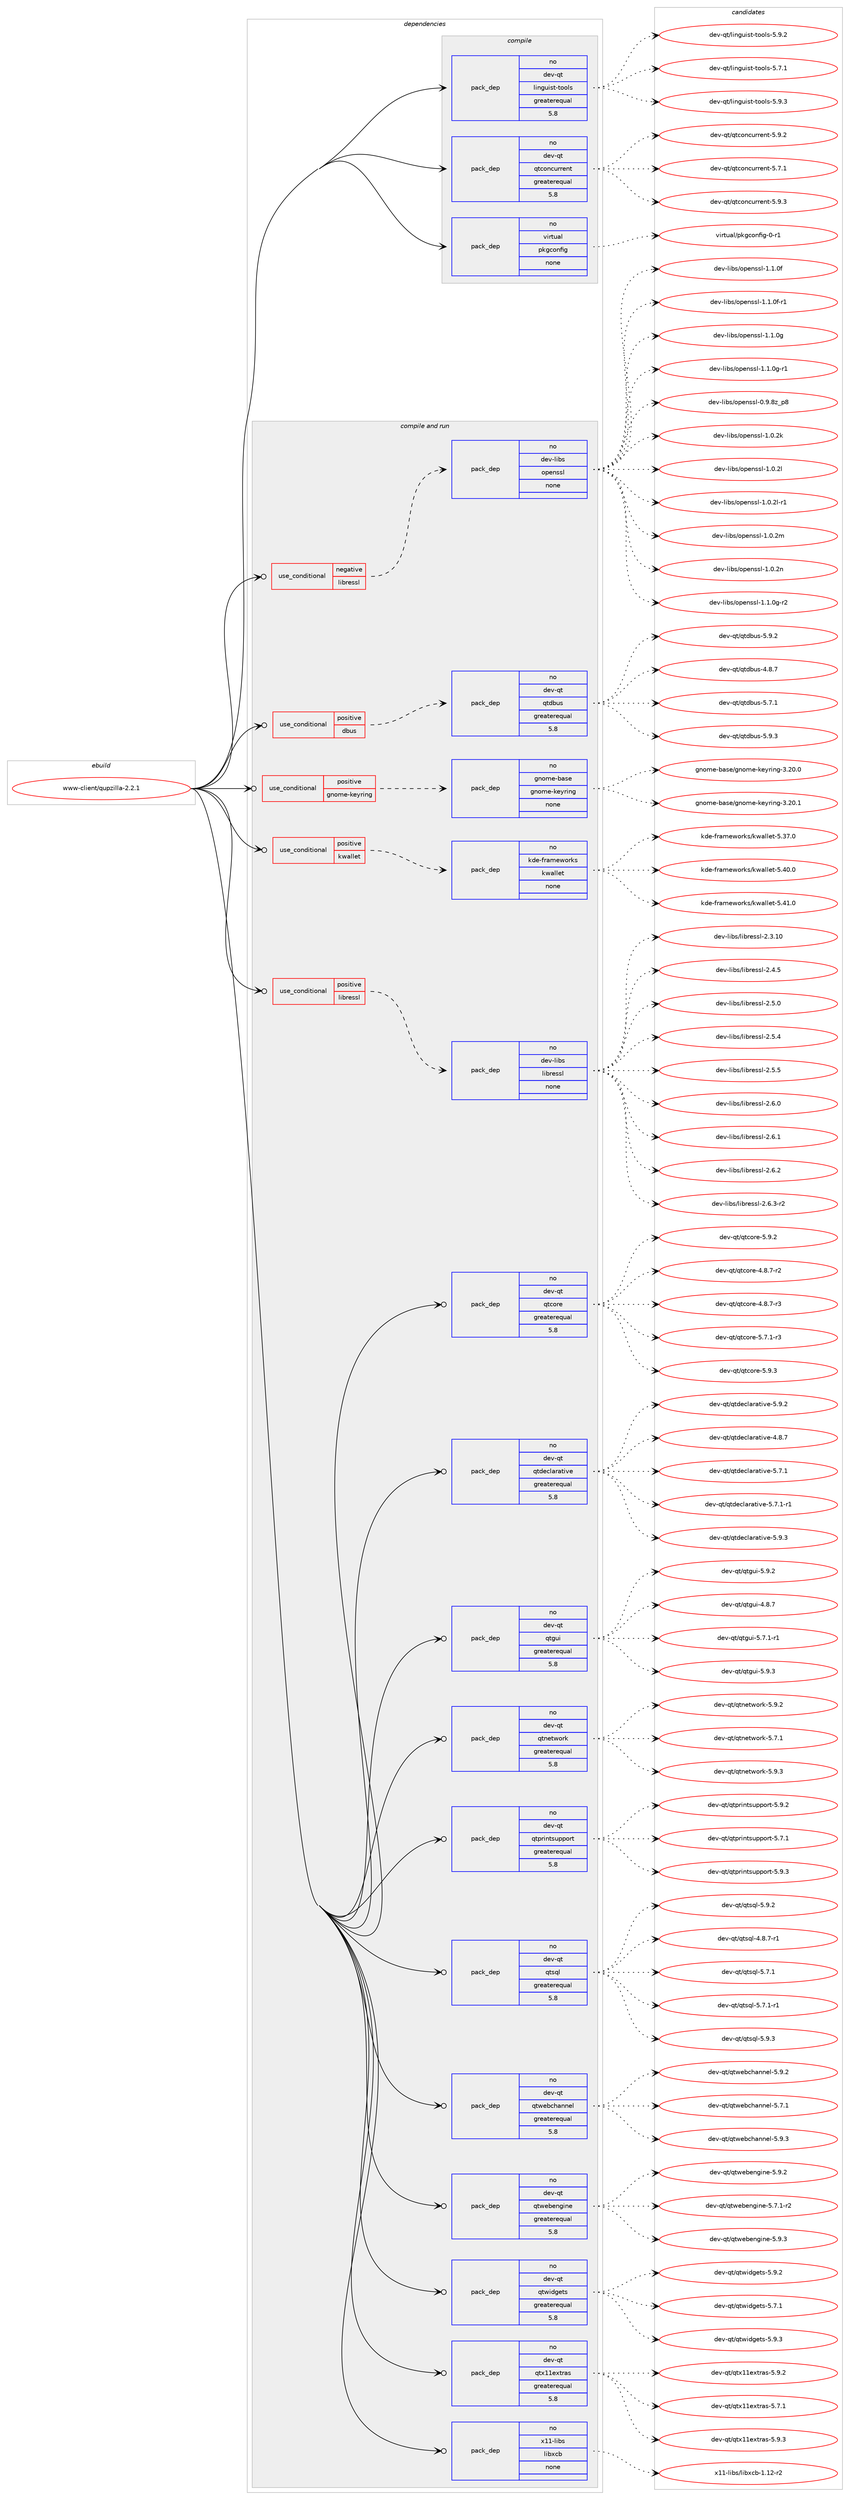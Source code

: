 digraph prolog {

# *************
# Graph options
# *************

newrank=true;
concentrate=true;
compound=true;
graph [rankdir=LR,fontname=Helvetica,fontsize=10,ranksep=1.5];#, ranksep=2.5, nodesep=0.2];
edge  [arrowhead=vee];
node  [fontname=Helvetica,fontsize=10];

# **********
# The ebuild
# **********

subgraph cluster_leftcol {
color=gray;
rank=same;
label=<<i>ebuild</i>>;
id [label="www-client/qupzilla-2.2.1", color=red, width=4, href="../www-client/qupzilla-2.2.1.svg"];
}

# ****************
# The dependencies
# ****************

subgraph cluster_midcol {
color=gray;
label=<<i>dependencies</i>>;
subgraph cluster_compile {
fillcolor="#eeeeee";
style=filled;
label=<<i>compile</i>>;
subgraph pack3807 {
dependency4101 [label=<<TABLE BORDER="0" CELLBORDER="1" CELLSPACING="0" CELLPADDING="4" WIDTH="220"><TR><TD ROWSPAN="6" CELLPADDING="30">pack_dep</TD></TR><TR><TD WIDTH="110">no</TD></TR><TR><TD>dev-qt</TD></TR><TR><TD>linguist-tools</TD></TR><TR><TD>greaterequal</TD></TR><TR><TD>5.8</TD></TR></TABLE>>, shape=none, color=blue];
}
id:e -> dependency4101:w [weight=20,style="solid",arrowhead="vee"];
subgraph pack3808 {
dependency4102 [label=<<TABLE BORDER="0" CELLBORDER="1" CELLSPACING="0" CELLPADDING="4" WIDTH="220"><TR><TD ROWSPAN="6" CELLPADDING="30">pack_dep</TD></TR><TR><TD WIDTH="110">no</TD></TR><TR><TD>dev-qt</TD></TR><TR><TD>qtconcurrent</TD></TR><TR><TD>greaterequal</TD></TR><TR><TD>5.8</TD></TR></TABLE>>, shape=none, color=blue];
}
id:e -> dependency4102:w [weight=20,style="solid",arrowhead="vee"];
subgraph pack3809 {
dependency4103 [label=<<TABLE BORDER="0" CELLBORDER="1" CELLSPACING="0" CELLPADDING="4" WIDTH="220"><TR><TD ROWSPAN="6" CELLPADDING="30">pack_dep</TD></TR><TR><TD WIDTH="110">no</TD></TR><TR><TD>virtual</TD></TR><TR><TD>pkgconfig</TD></TR><TR><TD>none</TD></TR><TR><TD></TD></TR></TABLE>>, shape=none, color=blue];
}
id:e -> dependency4103:w [weight=20,style="solid",arrowhead="vee"];
}
subgraph cluster_compileandrun {
fillcolor="#eeeeee";
style=filled;
label=<<i>compile and run</i>>;
subgraph cond246 {
dependency4104 [label=<<TABLE BORDER="0" CELLBORDER="1" CELLSPACING="0" CELLPADDING="4"><TR><TD ROWSPAN="3" CELLPADDING="10">use_conditional</TD></TR><TR><TD>negative</TD></TR><TR><TD>libressl</TD></TR></TABLE>>, shape=none, color=red];
subgraph pack3810 {
dependency4105 [label=<<TABLE BORDER="0" CELLBORDER="1" CELLSPACING="0" CELLPADDING="4" WIDTH="220"><TR><TD ROWSPAN="6" CELLPADDING="30">pack_dep</TD></TR><TR><TD WIDTH="110">no</TD></TR><TR><TD>dev-libs</TD></TR><TR><TD>openssl</TD></TR><TR><TD>none</TD></TR><TR><TD></TD></TR></TABLE>>, shape=none, color=blue];
}
dependency4104:e -> dependency4105:w [weight=20,style="dashed",arrowhead="vee"];
}
id:e -> dependency4104:w [weight=20,style="solid",arrowhead="odotvee"];
subgraph cond247 {
dependency4106 [label=<<TABLE BORDER="0" CELLBORDER="1" CELLSPACING="0" CELLPADDING="4"><TR><TD ROWSPAN="3" CELLPADDING="10">use_conditional</TD></TR><TR><TD>positive</TD></TR><TR><TD>dbus</TD></TR></TABLE>>, shape=none, color=red];
subgraph pack3811 {
dependency4107 [label=<<TABLE BORDER="0" CELLBORDER="1" CELLSPACING="0" CELLPADDING="4" WIDTH="220"><TR><TD ROWSPAN="6" CELLPADDING="30">pack_dep</TD></TR><TR><TD WIDTH="110">no</TD></TR><TR><TD>dev-qt</TD></TR><TR><TD>qtdbus</TD></TR><TR><TD>greaterequal</TD></TR><TR><TD>5.8</TD></TR></TABLE>>, shape=none, color=blue];
}
dependency4106:e -> dependency4107:w [weight=20,style="dashed",arrowhead="vee"];
}
id:e -> dependency4106:w [weight=20,style="solid",arrowhead="odotvee"];
subgraph cond248 {
dependency4108 [label=<<TABLE BORDER="0" CELLBORDER="1" CELLSPACING="0" CELLPADDING="4"><TR><TD ROWSPAN="3" CELLPADDING="10">use_conditional</TD></TR><TR><TD>positive</TD></TR><TR><TD>gnome-keyring</TD></TR></TABLE>>, shape=none, color=red];
subgraph pack3812 {
dependency4109 [label=<<TABLE BORDER="0" CELLBORDER="1" CELLSPACING="0" CELLPADDING="4" WIDTH="220"><TR><TD ROWSPAN="6" CELLPADDING="30">pack_dep</TD></TR><TR><TD WIDTH="110">no</TD></TR><TR><TD>gnome-base</TD></TR><TR><TD>gnome-keyring</TD></TR><TR><TD>none</TD></TR><TR><TD></TD></TR></TABLE>>, shape=none, color=blue];
}
dependency4108:e -> dependency4109:w [weight=20,style="dashed",arrowhead="vee"];
}
id:e -> dependency4108:w [weight=20,style="solid",arrowhead="odotvee"];
subgraph cond249 {
dependency4110 [label=<<TABLE BORDER="0" CELLBORDER="1" CELLSPACING="0" CELLPADDING="4"><TR><TD ROWSPAN="3" CELLPADDING="10">use_conditional</TD></TR><TR><TD>positive</TD></TR><TR><TD>kwallet</TD></TR></TABLE>>, shape=none, color=red];
subgraph pack3813 {
dependency4111 [label=<<TABLE BORDER="0" CELLBORDER="1" CELLSPACING="0" CELLPADDING="4" WIDTH="220"><TR><TD ROWSPAN="6" CELLPADDING="30">pack_dep</TD></TR><TR><TD WIDTH="110">no</TD></TR><TR><TD>kde-frameworks</TD></TR><TR><TD>kwallet</TD></TR><TR><TD>none</TD></TR><TR><TD></TD></TR></TABLE>>, shape=none, color=blue];
}
dependency4110:e -> dependency4111:w [weight=20,style="dashed",arrowhead="vee"];
}
id:e -> dependency4110:w [weight=20,style="solid",arrowhead="odotvee"];
subgraph cond250 {
dependency4112 [label=<<TABLE BORDER="0" CELLBORDER="1" CELLSPACING="0" CELLPADDING="4"><TR><TD ROWSPAN="3" CELLPADDING="10">use_conditional</TD></TR><TR><TD>positive</TD></TR><TR><TD>libressl</TD></TR></TABLE>>, shape=none, color=red];
subgraph pack3814 {
dependency4113 [label=<<TABLE BORDER="0" CELLBORDER="1" CELLSPACING="0" CELLPADDING="4" WIDTH="220"><TR><TD ROWSPAN="6" CELLPADDING="30">pack_dep</TD></TR><TR><TD WIDTH="110">no</TD></TR><TR><TD>dev-libs</TD></TR><TR><TD>libressl</TD></TR><TR><TD>none</TD></TR><TR><TD></TD></TR></TABLE>>, shape=none, color=blue];
}
dependency4112:e -> dependency4113:w [weight=20,style="dashed",arrowhead="vee"];
}
id:e -> dependency4112:w [weight=20,style="solid",arrowhead="odotvee"];
subgraph pack3815 {
dependency4114 [label=<<TABLE BORDER="0" CELLBORDER="1" CELLSPACING="0" CELLPADDING="4" WIDTH="220"><TR><TD ROWSPAN="6" CELLPADDING="30">pack_dep</TD></TR><TR><TD WIDTH="110">no</TD></TR><TR><TD>dev-qt</TD></TR><TR><TD>qtcore</TD></TR><TR><TD>greaterequal</TD></TR><TR><TD>5.8</TD></TR></TABLE>>, shape=none, color=blue];
}
id:e -> dependency4114:w [weight=20,style="solid",arrowhead="odotvee"];
subgraph pack3816 {
dependency4115 [label=<<TABLE BORDER="0" CELLBORDER="1" CELLSPACING="0" CELLPADDING="4" WIDTH="220"><TR><TD ROWSPAN="6" CELLPADDING="30">pack_dep</TD></TR><TR><TD WIDTH="110">no</TD></TR><TR><TD>dev-qt</TD></TR><TR><TD>qtdeclarative</TD></TR><TR><TD>greaterequal</TD></TR><TR><TD>5.8</TD></TR></TABLE>>, shape=none, color=blue];
}
id:e -> dependency4115:w [weight=20,style="solid",arrowhead="odotvee"];
subgraph pack3817 {
dependency4116 [label=<<TABLE BORDER="0" CELLBORDER="1" CELLSPACING="0" CELLPADDING="4" WIDTH="220"><TR><TD ROWSPAN="6" CELLPADDING="30">pack_dep</TD></TR><TR><TD WIDTH="110">no</TD></TR><TR><TD>dev-qt</TD></TR><TR><TD>qtgui</TD></TR><TR><TD>greaterequal</TD></TR><TR><TD>5.8</TD></TR></TABLE>>, shape=none, color=blue];
}
id:e -> dependency4116:w [weight=20,style="solid",arrowhead="odotvee"];
subgraph pack3818 {
dependency4117 [label=<<TABLE BORDER="0" CELLBORDER="1" CELLSPACING="0" CELLPADDING="4" WIDTH="220"><TR><TD ROWSPAN="6" CELLPADDING="30">pack_dep</TD></TR><TR><TD WIDTH="110">no</TD></TR><TR><TD>dev-qt</TD></TR><TR><TD>qtnetwork</TD></TR><TR><TD>greaterequal</TD></TR><TR><TD>5.8</TD></TR></TABLE>>, shape=none, color=blue];
}
id:e -> dependency4117:w [weight=20,style="solid",arrowhead="odotvee"];
subgraph pack3819 {
dependency4118 [label=<<TABLE BORDER="0" CELLBORDER="1" CELLSPACING="0" CELLPADDING="4" WIDTH="220"><TR><TD ROWSPAN="6" CELLPADDING="30">pack_dep</TD></TR><TR><TD WIDTH="110">no</TD></TR><TR><TD>dev-qt</TD></TR><TR><TD>qtprintsupport</TD></TR><TR><TD>greaterequal</TD></TR><TR><TD>5.8</TD></TR></TABLE>>, shape=none, color=blue];
}
id:e -> dependency4118:w [weight=20,style="solid",arrowhead="odotvee"];
subgraph pack3820 {
dependency4119 [label=<<TABLE BORDER="0" CELLBORDER="1" CELLSPACING="0" CELLPADDING="4" WIDTH="220"><TR><TD ROWSPAN="6" CELLPADDING="30">pack_dep</TD></TR><TR><TD WIDTH="110">no</TD></TR><TR><TD>dev-qt</TD></TR><TR><TD>qtsql</TD></TR><TR><TD>greaterequal</TD></TR><TR><TD>5.8</TD></TR></TABLE>>, shape=none, color=blue];
}
id:e -> dependency4119:w [weight=20,style="solid",arrowhead="odotvee"];
subgraph pack3821 {
dependency4120 [label=<<TABLE BORDER="0" CELLBORDER="1" CELLSPACING="0" CELLPADDING="4" WIDTH="220"><TR><TD ROWSPAN="6" CELLPADDING="30">pack_dep</TD></TR><TR><TD WIDTH="110">no</TD></TR><TR><TD>dev-qt</TD></TR><TR><TD>qtwebchannel</TD></TR><TR><TD>greaterequal</TD></TR><TR><TD>5.8</TD></TR></TABLE>>, shape=none, color=blue];
}
id:e -> dependency4120:w [weight=20,style="solid",arrowhead="odotvee"];
subgraph pack3822 {
dependency4121 [label=<<TABLE BORDER="0" CELLBORDER="1" CELLSPACING="0" CELLPADDING="4" WIDTH="220"><TR><TD ROWSPAN="6" CELLPADDING="30">pack_dep</TD></TR><TR><TD WIDTH="110">no</TD></TR><TR><TD>dev-qt</TD></TR><TR><TD>qtwebengine</TD></TR><TR><TD>greaterequal</TD></TR><TR><TD>5.8</TD></TR></TABLE>>, shape=none, color=blue];
}
id:e -> dependency4121:w [weight=20,style="solid",arrowhead="odotvee"];
subgraph pack3823 {
dependency4122 [label=<<TABLE BORDER="0" CELLBORDER="1" CELLSPACING="0" CELLPADDING="4" WIDTH="220"><TR><TD ROWSPAN="6" CELLPADDING="30">pack_dep</TD></TR><TR><TD WIDTH="110">no</TD></TR><TR><TD>dev-qt</TD></TR><TR><TD>qtwidgets</TD></TR><TR><TD>greaterequal</TD></TR><TR><TD>5.8</TD></TR></TABLE>>, shape=none, color=blue];
}
id:e -> dependency4122:w [weight=20,style="solid",arrowhead="odotvee"];
subgraph pack3824 {
dependency4123 [label=<<TABLE BORDER="0" CELLBORDER="1" CELLSPACING="0" CELLPADDING="4" WIDTH="220"><TR><TD ROWSPAN="6" CELLPADDING="30">pack_dep</TD></TR><TR><TD WIDTH="110">no</TD></TR><TR><TD>dev-qt</TD></TR><TR><TD>qtx11extras</TD></TR><TR><TD>greaterequal</TD></TR><TR><TD>5.8</TD></TR></TABLE>>, shape=none, color=blue];
}
id:e -> dependency4123:w [weight=20,style="solid",arrowhead="odotvee"];
subgraph pack3825 {
dependency4124 [label=<<TABLE BORDER="0" CELLBORDER="1" CELLSPACING="0" CELLPADDING="4" WIDTH="220"><TR><TD ROWSPAN="6" CELLPADDING="30">pack_dep</TD></TR><TR><TD WIDTH="110">no</TD></TR><TR><TD>x11-libs</TD></TR><TR><TD>libxcb</TD></TR><TR><TD>none</TD></TR><TR><TD></TD></TR></TABLE>>, shape=none, color=blue];
}
id:e -> dependency4124:w [weight=20,style="solid",arrowhead="odotvee"];
}
subgraph cluster_run {
fillcolor="#eeeeee";
style=filled;
label=<<i>run</i>>;
}
}

# **************
# The candidates
# **************

subgraph cluster_choices {
rank=same;
color=gray;
label=<<i>candidates</i>>;

subgraph choice3807 {
color=black;
nodesep=1;
choice100101118451131164710810511010311710511511645116111111108115455346574650 [label="dev-qt/linguist-tools-5.9.2", color=red, width=4,href="../dev-qt/linguist-tools-5.9.2.svg"];
choice100101118451131164710810511010311710511511645116111111108115455346554649 [label="dev-qt/linguist-tools-5.7.1", color=red, width=4,href="../dev-qt/linguist-tools-5.7.1.svg"];
choice100101118451131164710810511010311710511511645116111111108115455346574651 [label="dev-qt/linguist-tools-5.9.3", color=red, width=4,href="../dev-qt/linguist-tools-5.9.3.svg"];
dependency4101:e -> choice100101118451131164710810511010311710511511645116111111108115455346574650:w [style=dotted,weight="100"];
dependency4101:e -> choice100101118451131164710810511010311710511511645116111111108115455346554649:w [style=dotted,weight="100"];
dependency4101:e -> choice100101118451131164710810511010311710511511645116111111108115455346574651:w [style=dotted,weight="100"];
}
subgraph choice3808 {
color=black;
nodesep=1;
choice10010111845113116471131169911111099117114114101110116455346574650 [label="dev-qt/qtconcurrent-5.9.2", color=red, width=4,href="../dev-qt/qtconcurrent-5.9.2.svg"];
choice10010111845113116471131169911111099117114114101110116455346554649 [label="dev-qt/qtconcurrent-5.7.1", color=red, width=4,href="../dev-qt/qtconcurrent-5.7.1.svg"];
choice10010111845113116471131169911111099117114114101110116455346574651 [label="dev-qt/qtconcurrent-5.9.3", color=red, width=4,href="../dev-qt/qtconcurrent-5.9.3.svg"];
dependency4102:e -> choice10010111845113116471131169911111099117114114101110116455346574650:w [style=dotted,weight="100"];
dependency4102:e -> choice10010111845113116471131169911111099117114114101110116455346554649:w [style=dotted,weight="100"];
dependency4102:e -> choice10010111845113116471131169911111099117114114101110116455346574651:w [style=dotted,weight="100"];
}
subgraph choice3809 {
color=black;
nodesep=1;
choice11810511411611797108471121071039911111010210510345484511449 [label="virtual/pkgconfig-0-r1", color=red, width=4,href="../virtual/pkgconfig-0-r1.svg"];
dependency4103:e -> choice11810511411611797108471121071039911111010210510345484511449:w [style=dotted,weight="100"];
}
subgraph choice3810 {
color=black;
nodesep=1;
choice100101118451081059811547111112101110115115108454946494648102 [label="dev-libs/openssl-1.1.0f", color=red, width=4,href="../dev-libs/openssl-1.1.0f.svg"];
choice1001011184510810598115471111121011101151151084549464946481024511449 [label="dev-libs/openssl-1.1.0f-r1", color=red, width=4,href="../dev-libs/openssl-1.1.0f-r1.svg"];
choice100101118451081059811547111112101110115115108454946494648103 [label="dev-libs/openssl-1.1.0g", color=red, width=4,href="../dev-libs/openssl-1.1.0g.svg"];
choice1001011184510810598115471111121011101151151084549464946481034511449 [label="dev-libs/openssl-1.1.0g-r1", color=red, width=4,href="../dev-libs/openssl-1.1.0g-r1.svg"];
choice1001011184510810598115471111121011101151151084548465746561229511256 [label="dev-libs/openssl-0.9.8z_p8", color=red, width=4,href="../dev-libs/openssl-0.9.8z_p8.svg"];
choice100101118451081059811547111112101110115115108454946484650107 [label="dev-libs/openssl-1.0.2k", color=red, width=4,href="../dev-libs/openssl-1.0.2k.svg"];
choice100101118451081059811547111112101110115115108454946484650108 [label="dev-libs/openssl-1.0.2l", color=red, width=4,href="../dev-libs/openssl-1.0.2l.svg"];
choice1001011184510810598115471111121011101151151084549464846501084511449 [label="dev-libs/openssl-1.0.2l-r1", color=red, width=4,href="../dev-libs/openssl-1.0.2l-r1.svg"];
choice100101118451081059811547111112101110115115108454946484650109 [label="dev-libs/openssl-1.0.2m", color=red, width=4,href="../dev-libs/openssl-1.0.2m.svg"];
choice100101118451081059811547111112101110115115108454946484650110 [label="dev-libs/openssl-1.0.2n", color=red, width=4,href="../dev-libs/openssl-1.0.2n.svg"];
choice1001011184510810598115471111121011101151151084549464946481034511450 [label="dev-libs/openssl-1.1.0g-r2", color=red, width=4,href="../dev-libs/openssl-1.1.0g-r2.svg"];
dependency4105:e -> choice100101118451081059811547111112101110115115108454946494648102:w [style=dotted,weight="100"];
dependency4105:e -> choice1001011184510810598115471111121011101151151084549464946481024511449:w [style=dotted,weight="100"];
dependency4105:e -> choice100101118451081059811547111112101110115115108454946494648103:w [style=dotted,weight="100"];
dependency4105:e -> choice1001011184510810598115471111121011101151151084549464946481034511449:w [style=dotted,weight="100"];
dependency4105:e -> choice1001011184510810598115471111121011101151151084548465746561229511256:w [style=dotted,weight="100"];
dependency4105:e -> choice100101118451081059811547111112101110115115108454946484650107:w [style=dotted,weight="100"];
dependency4105:e -> choice100101118451081059811547111112101110115115108454946484650108:w [style=dotted,weight="100"];
dependency4105:e -> choice1001011184510810598115471111121011101151151084549464846501084511449:w [style=dotted,weight="100"];
dependency4105:e -> choice100101118451081059811547111112101110115115108454946484650109:w [style=dotted,weight="100"];
dependency4105:e -> choice100101118451081059811547111112101110115115108454946484650110:w [style=dotted,weight="100"];
dependency4105:e -> choice1001011184510810598115471111121011101151151084549464946481034511450:w [style=dotted,weight="100"];
}
subgraph choice3811 {
color=black;
nodesep=1;
choice100101118451131164711311610098117115455346574650 [label="dev-qt/qtdbus-5.9.2", color=red, width=4,href="../dev-qt/qtdbus-5.9.2.svg"];
choice100101118451131164711311610098117115455246564655 [label="dev-qt/qtdbus-4.8.7", color=red, width=4,href="../dev-qt/qtdbus-4.8.7.svg"];
choice100101118451131164711311610098117115455346554649 [label="dev-qt/qtdbus-5.7.1", color=red, width=4,href="../dev-qt/qtdbus-5.7.1.svg"];
choice100101118451131164711311610098117115455346574651 [label="dev-qt/qtdbus-5.9.3", color=red, width=4,href="../dev-qt/qtdbus-5.9.3.svg"];
dependency4107:e -> choice100101118451131164711311610098117115455346574650:w [style=dotted,weight="100"];
dependency4107:e -> choice100101118451131164711311610098117115455246564655:w [style=dotted,weight="100"];
dependency4107:e -> choice100101118451131164711311610098117115455346554649:w [style=dotted,weight="100"];
dependency4107:e -> choice100101118451131164711311610098117115455346574651:w [style=dotted,weight="100"];
}
subgraph choice3812 {
color=black;
nodesep=1;
choice103110111109101459897115101471031101111091014510710112111410511010345514650484648 [label="gnome-base/gnome-keyring-3.20.0", color=red, width=4,href="../gnome-base/gnome-keyring-3.20.0.svg"];
choice103110111109101459897115101471031101111091014510710112111410511010345514650484649 [label="gnome-base/gnome-keyring-3.20.1", color=red, width=4,href="../gnome-base/gnome-keyring-3.20.1.svg"];
dependency4109:e -> choice103110111109101459897115101471031101111091014510710112111410511010345514650484648:w [style=dotted,weight="100"];
dependency4109:e -> choice103110111109101459897115101471031101111091014510710112111410511010345514650484649:w [style=dotted,weight="100"];
}
subgraph choice3813 {
color=black;
nodesep=1;
choice1071001014510211497109101119111114107115471071199710810810111645534651554648 [label="kde-frameworks/kwallet-5.37.0", color=red, width=4,href="../kde-frameworks/kwallet-5.37.0.svg"];
choice1071001014510211497109101119111114107115471071199710810810111645534652484648 [label="kde-frameworks/kwallet-5.40.0", color=red, width=4,href="../kde-frameworks/kwallet-5.40.0.svg"];
choice1071001014510211497109101119111114107115471071199710810810111645534652494648 [label="kde-frameworks/kwallet-5.41.0", color=red, width=4,href="../kde-frameworks/kwallet-5.41.0.svg"];
dependency4111:e -> choice1071001014510211497109101119111114107115471071199710810810111645534651554648:w [style=dotted,weight="100"];
dependency4111:e -> choice1071001014510211497109101119111114107115471071199710810810111645534652484648:w [style=dotted,weight="100"];
dependency4111:e -> choice1071001014510211497109101119111114107115471071199710810810111645534652494648:w [style=dotted,weight="100"];
}
subgraph choice3814 {
color=black;
nodesep=1;
choice1001011184510810598115471081059811410111511510845504651464948 [label="dev-libs/libressl-2.3.10", color=red, width=4,href="../dev-libs/libressl-2.3.10.svg"];
choice10010111845108105981154710810598114101115115108455046524653 [label="dev-libs/libressl-2.4.5", color=red, width=4,href="../dev-libs/libressl-2.4.5.svg"];
choice10010111845108105981154710810598114101115115108455046534648 [label="dev-libs/libressl-2.5.0", color=red, width=4,href="../dev-libs/libressl-2.5.0.svg"];
choice10010111845108105981154710810598114101115115108455046534652 [label="dev-libs/libressl-2.5.4", color=red, width=4,href="../dev-libs/libressl-2.5.4.svg"];
choice10010111845108105981154710810598114101115115108455046534653 [label="dev-libs/libressl-2.5.5", color=red, width=4,href="../dev-libs/libressl-2.5.5.svg"];
choice10010111845108105981154710810598114101115115108455046544648 [label="dev-libs/libressl-2.6.0", color=red, width=4,href="../dev-libs/libressl-2.6.0.svg"];
choice10010111845108105981154710810598114101115115108455046544649 [label="dev-libs/libressl-2.6.1", color=red, width=4,href="../dev-libs/libressl-2.6.1.svg"];
choice10010111845108105981154710810598114101115115108455046544650 [label="dev-libs/libressl-2.6.2", color=red, width=4,href="../dev-libs/libressl-2.6.2.svg"];
choice100101118451081059811547108105981141011151151084550465446514511450 [label="dev-libs/libressl-2.6.3-r2", color=red, width=4,href="../dev-libs/libressl-2.6.3-r2.svg"];
dependency4113:e -> choice1001011184510810598115471081059811410111511510845504651464948:w [style=dotted,weight="100"];
dependency4113:e -> choice10010111845108105981154710810598114101115115108455046524653:w [style=dotted,weight="100"];
dependency4113:e -> choice10010111845108105981154710810598114101115115108455046534648:w [style=dotted,weight="100"];
dependency4113:e -> choice10010111845108105981154710810598114101115115108455046534652:w [style=dotted,weight="100"];
dependency4113:e -> choice10010111845108105981154710810598114101115115108455046534653:w [style=dotted,weight="100"];
dependency4113:e -> choice10010111845108105981154710810598114101115115108455046544648:w [style=dotted,weight="100"];
dependency4113:e -> choice10010111845108105981154710810598114101115115108455046544649:w [style=dotted,weight="100"];
dependency4113:e -> choice10010111845108105981154710810598114101115115108455046544650:w [style=dotted,weight="100"];
dependency4113:e -> choice100101118451081059811547108105981141011151151084550465446514511450:w [style=dotted,weight="100"];
}
subgraph choice3815 {
color=black;
nodesep=1;
choice100101118451131164711311699111114101455346574650 [label="dev-qt/qtcore-5.9.2", color=red, width=4,href="../dev-qt/qtcore-5.9.2.svg"];
choice1001011184511311647113116991111141014552465646554511450 [label="dev-qt/qtcore-4.8.7-r2", color=red, width=4,href="../dev-qt/qtcore-4.8.7-r2.svg"];
choice1001011184511311647113116991111141014552465646554511451 [label="dev-qt/qtcore-4.8.7-r3", color=red, width=4,href="../dev-qt/qtcore-4.8.7-r3.svg"];
choice1001011184511311647113116991111141014553465546494511451 [label="dev-qt/qtcore-5.7.1-r3", color=red, width=4,href="../dev-qt/qtcore-5.7.1-r3.svg"];
choice100101118451131164711311699111114101455346574651 [label="dev-qt/qtcore-5.9.3", color=red, width=4,href="../dev-qt/qtcore-5.9.3.svg"];
dependency4114:e -> choice100101118451131164711311699111114101455346574650:w [style=dotted,weight="100"];
dependency4114:e -> choice1001011184511311647113116991111141014552465646554511450:w [style=dotted,weight="100"];
dependency4114:e -> choice1001011184511311647113116991111141014552465646554511451:w [style=dotted,weight="100"];
dependency4114:e -> choice1001011184511311647113116991111141014553465546494511451:w [style=dotted,weight="100"];
dependency4114:e -> choice100101118451131164711311699111114101455346574651:w [style=dotted,weight="100"];
}
subgraph choice3816 {
color=black;
nodesep=1;
choice1001011184511311647113116100101991089711497116105118101455346574650 [label="dev-qt/qtdeclarative-5.9.2", color=red, width=4,href="../dev-qt/qtdeclarative-5.9.2.svg"];
choice1001011184511311647113116100101991089711497116105118101455246564655 [label="dev-qt/qtdeclarative-4.8.7", color=red, width=4,href="../dev-qt/qtdeclarative-4.8.7.svg"];
choice1001011184511311647113116100101991089711497116105118101455346554649 [label="dev-qt/qtdeclarative-5.7.1", color=red, width=4,href="../dev-qt/qtdeclarative-5.7.1.svg"];
choice10010111845113116471131161001019910897114971161051181014553465546494511449 [label="dev-qt/qtdeclarative-5.7.1-r1", color=red, width=4,href="../dev-qt/qtdeclarative-5.7.1-r1.svg"];
choice1001011184511311647113116100101991089711497116105118101455346574651 [label="dev-qt/qtdeclarative-5.9.3", color=red, width=4,href="../dev-qt/qtdeclarative-5.9.3.svg"];
dependency4115:e -> choice1001011184511311647113116100101991089711497116105118101455346574650:w [style=dotted,weight="100"];
dependency4115:e -> choice1001011184511311647113116100101991089711497116105118101455246564655:w [style=dotted,weight="100"];
dependency4115:e -> choice1001011184511311647113116100101991089711497116105118101455346554649:w [style=dotted,weight="100"];
dependency4115:e -> choice10010111845113116471131161001019910897114971161051181014553465546494511449:w [style=dotted,weight="100"];
dependency4115:e -> choice1001011184511311647113116100101991089711497116105118101455346574651:w [style=dotted,weight="100"];
}
subgraph choice3817 {
color=black;
nodesep=1;
choice1001011184511311647113116103117105455346574650 [label="dev-qt/qtgui-5.9.2", color=red, width=4,href="../dev-qt/qtgui-5.9.2.svg"];
choice1001011184511311647113116103117105455246564655 [label="dev-qt/qtgui-4.8.7", color=red, width=4,href="../dev-qt/qtgui-4.8.7.svg"];
choice10010111845113116471131161031171054553465546494511449 [label="dev-qt/qtgui-5.7.1-r1", color=red, width=4,href="../dev-qt/qtgui-5.7.1-r1.svg"];
choice1001011184511311647113116103117105455346574651 [label="dev-qt/qtgui-5.9.3", color=red, width=4,href="../dev-qt/qtgui-5.9.3.svg"];
dependency4116:e -> choice1001011184511311647113116103117105455346574650:w [style=dotted,weight="100"];
dependency4116:e -> choice1001011184511311647113116103117105455246564655:w [style=dotted,weight="100"];
dependency4116:e -> choice10010111845113116471131161031171054553465546494511449:w [style=dotted,weight="100"];
dependency4116:e -> choice1001011184511311647113116103117105455346574651:w [style=dotted,weight="100"];
}
subgraph choice3818 {
color=black;
nodesep=1;
choice1001011184511311647113116110101116119111114107455346574650 [label="dev-qt/qtnetwork-5.9.2", color=red, width=4,href="../dev-qt/qtnetwork-5.9.2.svg"];
choice1001011184511311647113116110101116119111114107455346554649 [label="dev-qt/qtnetwork-5.7.1", color=red, width=4,href="../dev-qt/qtnetwork-5.7.1.svg"];
choice1001011184511311647113116110101116119111114107455346574651 [label="dev-qt/qtnetwork-5.9.3", color=red, width=4,href="../dev-qt/qtnetwork-5.9.3.svg"];
dependency4117:e -> choice1001011184511311647113116110101116119111114107455346574650:w [style=dotted,weight="100"];
dependency4117:e -> choice1001011184511311647113116110101116119111114107455346554649:w [style=dotted,weight="100"];
dependency4117:e -> choice1001011184511311647113116110101116119111114107455346574651:w [style=dotted,weight="100"];
}
subgraph choice3819 {
color=black;
nodesep=1;
choice1001011184511311647113116112114105110116115117112112111114116455346574650 [label="dev-qt/qtprintsupport-5.9.2", color=red, width=4,href="../dev-qt/qtprintsupport-5.9.2.svg"];
choice1001011184511311647113116112114105110116115117112112111114116455346554649 [label="dev-qt/qtprintsupport-5.7.1", color=red, width=4,href="../dev-qt/qtprintsupport-5.7.1.svg"];
choice1001011184511311647113116112114105110116115117112112111114116455346574651 [label="dev-qt/qtprintsupport-5.9.3", color=red, width=4,href="../dev-qt/qtprintsupport-5.9.3.svg"];
dependency4118:e -> choice1001011184511311647113116112114105110116115117112112111114116455346574650:w [style=dotted,weight="100"];
dependency4118:e -> choice1001011184511311647113116112114105110116115117112112111114116455346554649:w [style=dotted,weight="100"];
dependency4118:e -> choice1001011184511311647113116112114105110116115117112112111114116455346574651:w [style=dotted,weight="100"];
}
subgraph choice3820 {
color=black;
nodesep=1;
choice1001011184511311647113116115113108455346574650 [label="dev-qt/qtsql-5.9.2", color=red, width=4,href="../dev-qt/qtsql-5.9.2.svg"];
choice10010111845113116471131161151131084552465646554511449 [label="dev-qt/qtsql-4.8.7-r1", color=red, width=4,href="../dev-qt/qtsql-4.8.7-r1.svg"];
choice1001011184511311647113116115113108455346554649 [label="dev-qt/qtsql-5.7.1", color=red, width=4,href="../dev-qt/qtsql-5.7.1.svg"];
choice10010111845113116471131161151131084553465546494511449 [label="dev-qt/qtsql-5.7.1-r1", color=red, width=4,href="../dev-qt/qtsql-5.7.1-r1.svg"];
choice1001011184511311647113116115113108455346574651 [label="dev-qt/qtsql-5.9.3", color=red, width=4,href="../dev-qt/qtsql-5.9.3.svg"];
dependency4119:e -> choice1001011184511311647113116115113108455346574650:w [style=dotted,weight="100"];
dependency4119:e -> choice10010111845113116471131161151131084552465646554511449:w [style=dotted,weight="100"];
dependency4119:e -> choice1001011184511311647113116115113108455346554649:w [style=dotted,weight="100"];
dependency4119:e -> choice10010111845113116471131161151131084553465546494511449:w [style=dotted,weight="100"];
dependency4119:e -> choice1001011184511311647113116115113108455346574651:w [style=dotted,weight="100"];
}
subgraph choice3821 {
color=black;
nodesep=1;
choice1001011184511311647113116119101989910497110110101108455346574650 [label="dev-qt/qtwebchannel-5.9.2", color=red, width=4,href="../dev-qt/qtwebchannel-5.9.2.svg"];
choice1001011184511311647113116119101989910497110110101108455346554649 [label="dev-qt/qtwebchannel-5.7.1", color=red, width=4,href="../dev-qt/qtwebchannel-5.7.1.svg"];
choice1001011184511311647113116119101989910497110110101108455346574651 [label="dev-qt/qtwebchannel-5.9.3", color=red, width=4,href="../dev-qt/qtwebchannel-5.9.3.svg"];
dependency4120:e -> choice1001011184511311647113116119101989910497110110101108455346574650:w [style=dotted,weight="100"];
dependency4120:e -> choice1001011184511311647113116119101989910497110110101108455346554649:w [style=dotted,weight="100"];
dependency4120:e -> choice1001011184511311647113116119101989910497110110101108455346574651:w [style=dotted,weight="100"];
}
subgraph choice3822 {
color=black;
nodesep=1;
choice100101118451131164711311611910198101110103105110101455346574650 [label="dev-qt/qtwebengine-5.9.2", color=red, width=4,href="../dev-qt/qtwebengine-5.9.2.svg"];
choice1001011184511311647113116119101981011101031051101014553465546494511450 [label="dev-qt/qtwebengine-5.7.1-r2", color=red, width=4,href="../dev-qt/qtwebengine-5.7.1-r2.svg"];
choice100101118451131164711311611910198101110103105110101455346574651 [label="dev-qt/qtwebengine-5.9.3", color=red, width=4,href="../dev-qt/qtwebengine-5.9.3.svg"];
dependency4121:e -> choice100101118451131164711311611910198101110103105110101455346574650:w [style=dotted,weight="100"];
dependency4121:e -> choice1001011184511311647113116119101981011101031051101014553465546494511450:w [style=dotted,weight="100"];
dependency4121:e -> choice100101118451131164711311611910198101110103105110101455346574651:w [style=dotted,weight="100"];
}
subgraph choice3823 {
color=black;
nodesep=1;
choice1001011184511311647113116119105100103101116115455346574650 [label="dev-qt/qtwidgets-5.9.2", color=red, width=4,href="../dev-qt/qtwidgets-5.9.2.svg"];
choice1001011184511311647113116119105100103101116115455346554649 [label="dev-qt/qtwidgets-5.7.1", color=red, width=4,href="../dev-qt/qtwidgets-5.7.1.svg"];
choice1001011184511311647113116119105100103101116115455346574651 [label="dev-qt/qtwidgets-5.9.3", color=red, width=4,href="../dev-qt/qtwidgets-5.9.3.svg"];
dependency4122:e -> choice1001011184511311647113116119105100103101116115455346574650:w [style=dotted,weight="100"];
dependency4122:e -> choice1001011184511311647113116119105100103101116115455346554649:w [style=dotted,weight="100"];
dependency4122:e -> choice1001011184511311647113116119105100103101116115455346574651:w [style=dotted,weight="100"];
}
subgraph choice3824 {
color=black;
nodesep=1;
choice1001011184511311647113116120494910112011611497115455346574650 [label="dev-qt/qtx11extras-5.9.2", color=red, width=4,href="../dev-qt/qtx11extras-5.9.2.svg"];
choice1001011184511311647113116120494910112011611497115455346554649 [label="dev-qt/qtx11extras-5.7.1", color=red, width=4,href="../dev-qt/qtx11extras-5.7.1.svg"];
choice1001011184511311647113116120494910112011611497115455346574651 [label="dev-qt/qtx11extras-5.9.3", color=red, width=4,href="../dev-qt/qtx11extras-5.9.3.svg"];
dependency4123:e -> choice1001011184511311647113116120494910112011611497115455346574650:w [style=dotted,weight="100"];
dependency4123:e -> choice1001011184511311647113116120494910112011611497115455346554649:w [style=dotted,weight="100"];
dependency4123:e -> choice1001011184511311647113116120494910112011611497115455346574651:w [style=dotted,weight="100"];
}
subgraph choice3825 {
color=black;
nodesep=1;
choice120494945108105981154710810598120999845494649504511450 [label="x11-libs/libxcb-1.12-r2", color=red, width=4,href="../x11-libs/libxcb-1.12-r2.svg"];
dependency4124:e -> choice120494945108105981154710810598120999845494649504511450:w [style=dotted,weight="100"];
}
}

}
